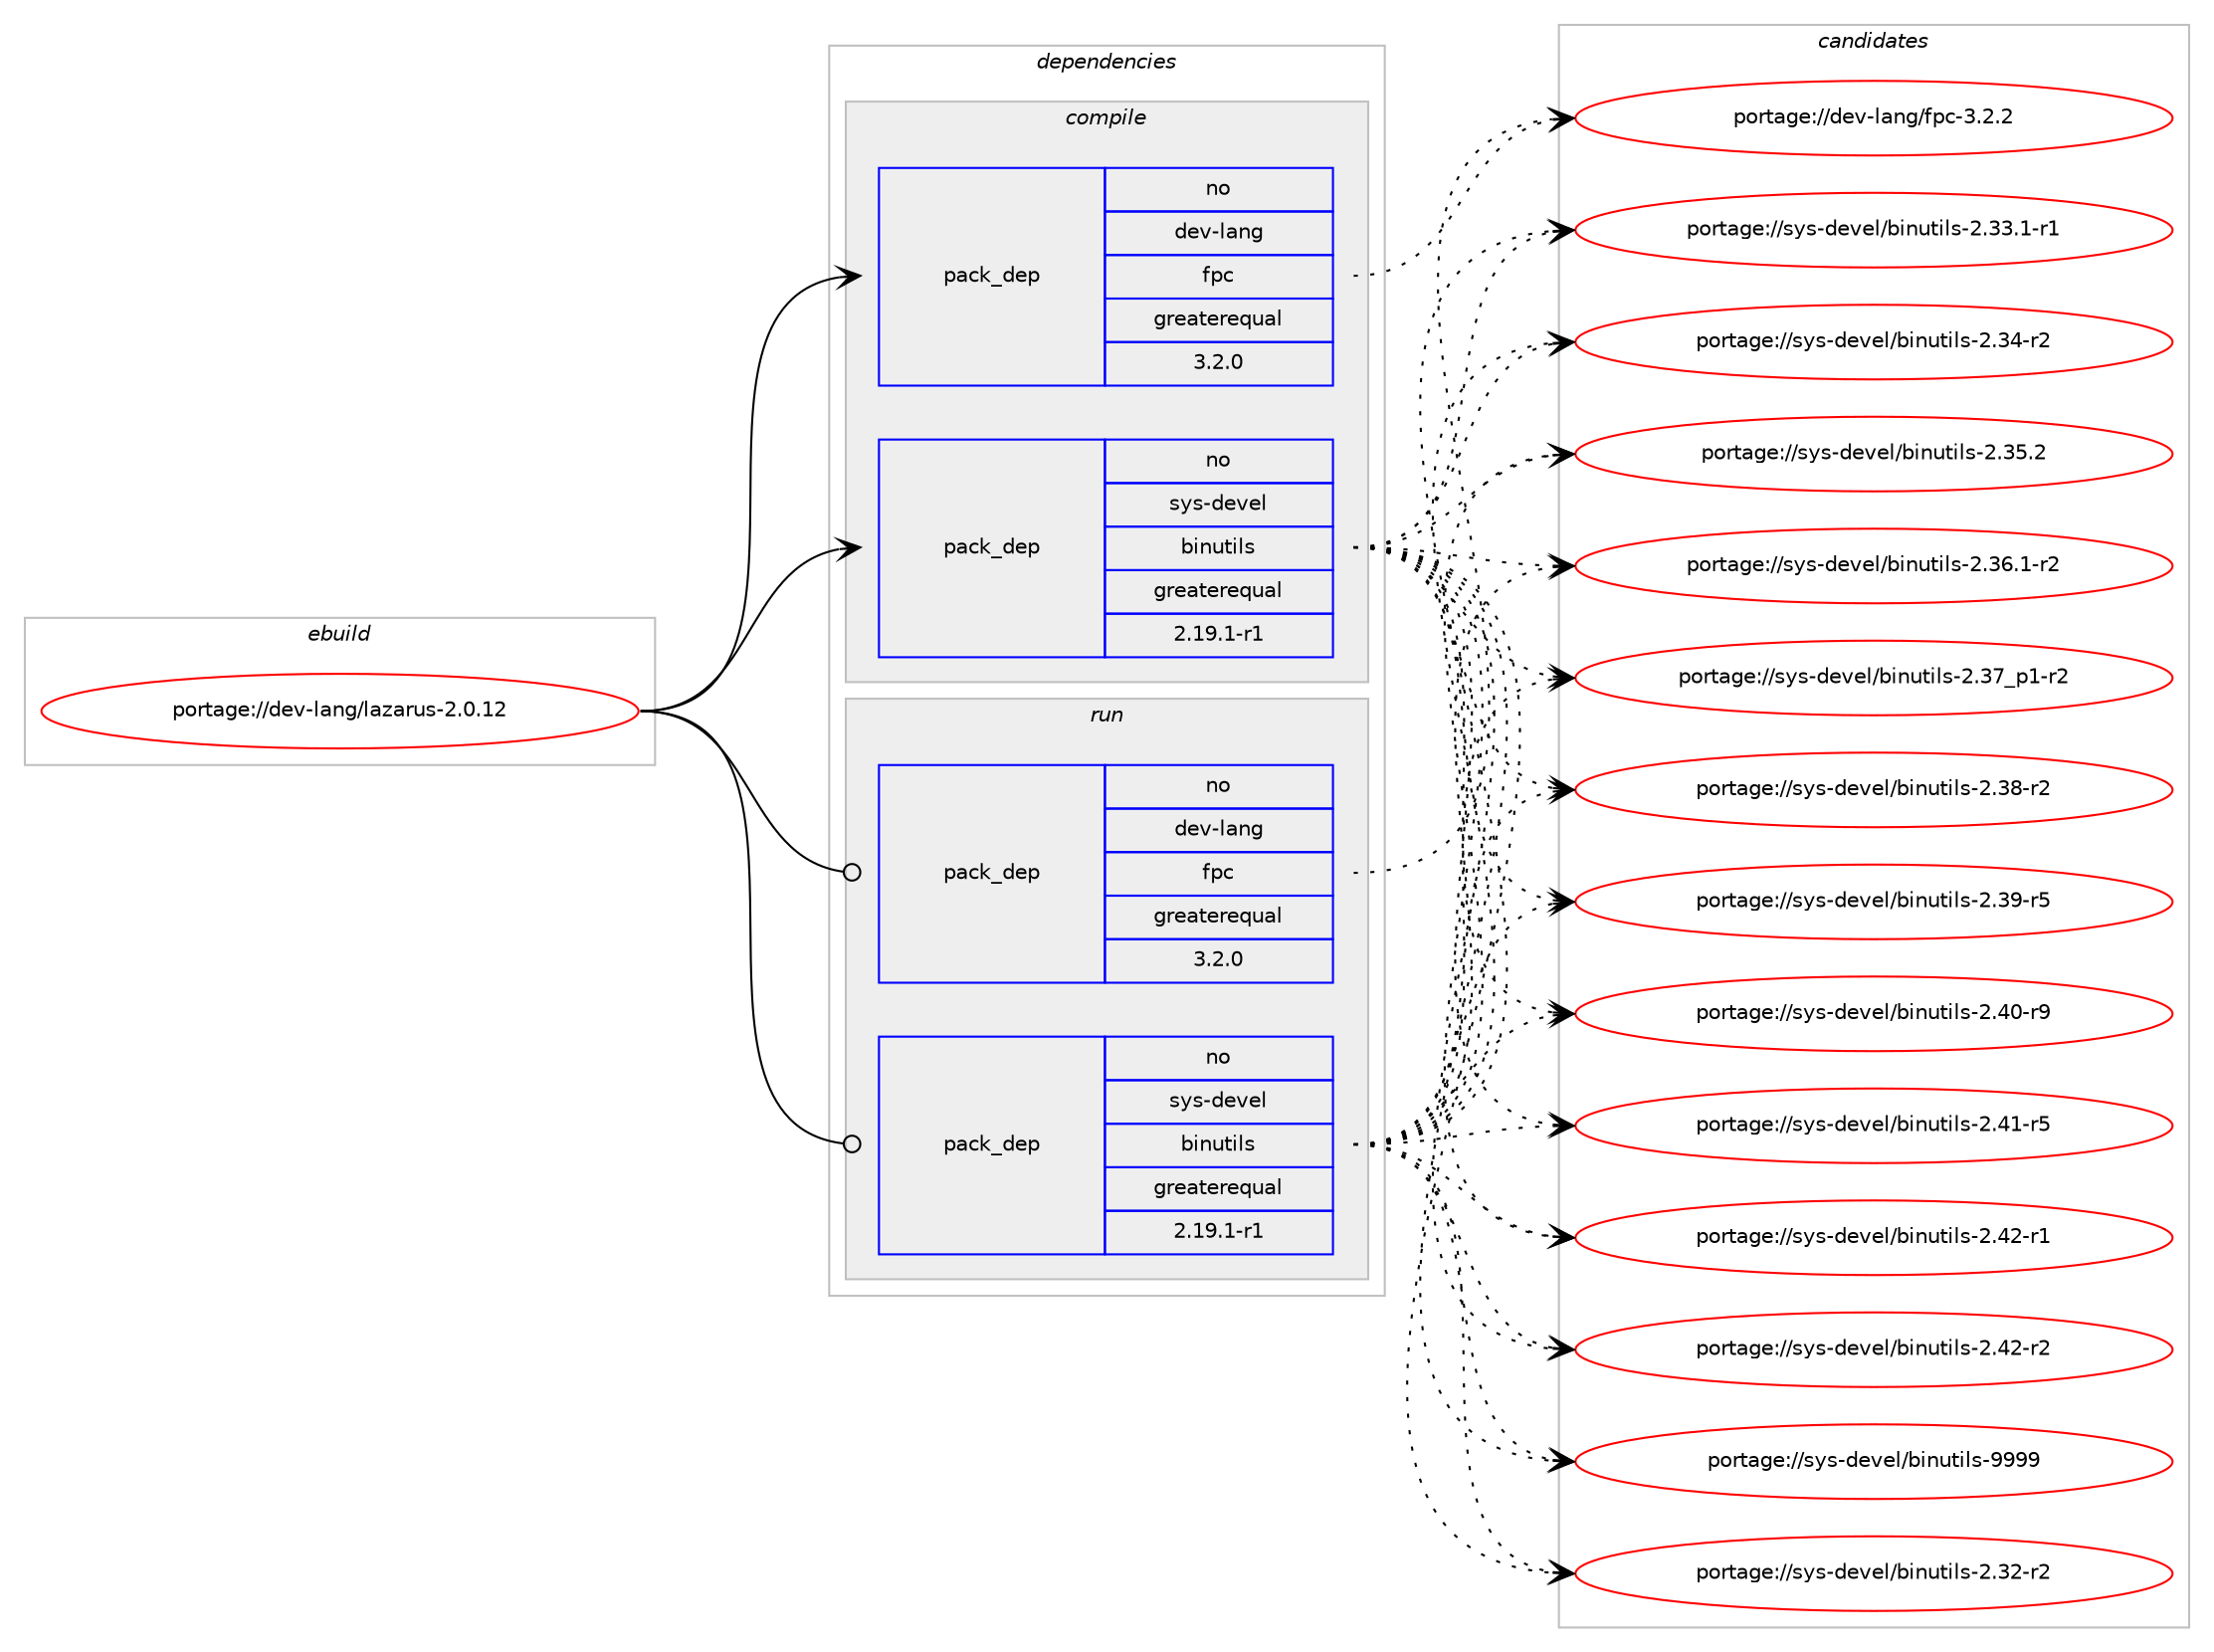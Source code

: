 digraph prolog {

# *************
# Graph options
# *************

newrank=true;
concentrate=true;
compound=true;
graph [rankdir=LR,fontname=Helvetica,fontsize=10,ranksep=1.5];#, ranksep=2.5, nodesep=0.2];
edge  [arrowhead=vee];
node  [fontname=Helvetica,fontsize=10];

# **********
# The ebuild
# **********

subgraph cluster_leftcol {
color=gray;
rank=same;
label=<<i>ebuild</i>>;
id [label="portage://dev-lang/lazarus-2.0.12", color=red, width=4, href="../dev-lang/lazarus-2.0.12.svg"];
}

# ****************
# The dependencies
# ****************

subgraph cluster_midcol {
color=gray;
label=<<i>dependencies</i>>;
subgraph cluster_compile {
fillcolor="#eeeeee";
style=filled;
label=<<i>compile</i>>;
subgraph pack26987 {
dependency50413 [label=<<TABLE BORDER="0" CELLBORDER="1" CELLSPACING="0" CELLPADDING="4" WIDTH="220"><TR><TD ROWSPAN="6" CELLPADDING="30">pack_dep</TD></TR><TR><TD WIDTH="110">no</TD></TR><TR><TD>dev-lang</TD></TR><TR><TD>fpc</TD></TR><TR><TD>greaterequal</TD></TR><TR><TD>3.2.0</TD></TR></TABLE>>, shape=none, color=blue];
}
id:e -> dependency50413:w [weight=20,style="solid",arrowhead="vee"];
# *** BEGIN UNKNOWN DEPENDENCY TYPE (TODO) ***
# id -> package_dependency(portage://dev-lang/lazarus-2.0.12,install,no,net-misc,rsync,none,[,,],[],[])
# *** END UNKNOWN DEPENDENCY TYPE (TODO) ***

subgraph pack26988 {
dependency50414 [label=<<TABLE BORDER="0" CELLBORDER="1" CELLSPACING="0" CELLPADDING="4" WIDTH="220"><TR><TD ROWSPAN="6" CELLPADDING="30">pack_dep</TD></TR><TR><TD WIDTH="110">no</TD></TR><TR><TD>sys-devel</TD></TR><TR><TD>binutils</TD></TR><TR><TD>greaterequal</TD></TR><TR><TD>2.19.1-r1</TD></TR></TABLE>>, shape=none, color=blue];
}
id:e -> dependency50414:w [weight=20,style="solid",arrowhead="vee"];
# *** BEGIN UNKNOWN DEPENDENCY TYPE (TODO) ***
# id -> package_dependency(portage://dev-lang/lazarus-2.0.12,install,no,x11-libs,gtk+,none,[,,],[slot(2)],[])
# *** END UNKNOWN DEPENDENCY TYPE (TODO) ***

}
subgraph cluster_compileandrun {
fillcolor="#eeeeee";
style=filled;
label=<<i>compile and run</i>>;
}
subgraph cluster_run {
fillcolor="#eeeeee";
style=filled;
label=<<i>run</i>>;
subgraph pack26989 {
dependency50415 [label=<<TABLE BORDER="0" CELLBORDER="1" CELLSPACING="0" CELLPADDING="4" WIDTH="220"><TR><TD ROWSPAN="6" CELLPADDING="30">pack_dep</TD></TR><TR><TD WIDTH="110">no</TD></TR><TR><TD>dev-lang</TD></TR><TR><TD>fpc</TD></TR><TR><TD>greaterequal</TD></TR><TR><TD>3.2.0</TD></TR></TABLE>>, shape=none, color=blue];
}
id:e -> dependency50415:w [weight=20,style="solid",arrowhead="odot"];
# *** BEGIN UNKNOWN DEPENDENCY TYPE (TODO) ***
# id -> package_dependency(portage://dev-lang/lazarus-2.0.12,run,no,net-misc,rsync,none,[,,],[],[])
# *** END UNKNOWN DEPENDENCY TYPE (TODO) ***

subgraph pack26990 {
dependency50416 [label=<<TABLE BORDER="0" CELLBORDER="1" CELLSPACING="0" CELLPADDING="4" WIDTH="220"><TR><TD ROWSPAN="6" CELLPADDING="30">pack_dep</TD></TR><TR><TD WIDTH="110">no</TD></TR><TR><TD>sys-devel</TD></TR><TR><TD>binutils</TD></TR><TR><TD>greaterequal</TD></TR><TR><TD>2.19.1-r1</TD></TR></TABLE>>, shape=none, color=blue];
}
id:e -> dependency50416:w [weight=20,style="solid",arrowhead="odot"];
# *** BEGIN UNKNOWN DEPENDENCY TYPE (TODO) ***
# id -> package_dependency(portage://dev-lang/lazarus-2.0.12,run,no,x11-libs,gtk+,none,[,,],[slot(2)],[])
# *** END UNKNOWN DEPENDENCY TYPE (TODO) ***

}
}

# **************
# The candidates
# **************

subgraph cluster_choices {
rank=same;
color=gray;
label=<<i>candidates</i>>;

subgraph choice26987 {
color=black;
nodesep=1;
choice10010111845108971101034710211299455146504650 [label="portage://dev-lang/fpc-3.2.2", color=red, width=4,href="../dev-lang/fpc-3.2.2.svg"];
dependency50413:e -> choice10010111845108971101034710211299455146504650:w [style=dotted,weight="100"];
}
subgraph choice26988 {
color=black;
nodesep=1;
choice11512111545100101118101108479810511011711610510811545504651504511450 [label="portage://sys-devel/binutils-2.32-r2", color=red, width=4,href="../sys-devel/binutils-2.32-r2.svg"];
choice115121115451001011181011084798105110117116105108115455046515146494511449 [label="portage://sys-devel/binutils-2.33.1-r1", color=red, width=4,href="../sys-devel/binutils-2.33.1-r1.svg"];
choice11512111545100101118101108479810511011711610510811545504651524511450 [label="portage://sys-devel/binutils-2.34-r2", color=red, width=4,href="../sys-devel/binutils-2.34-r2.svg"];
choice11512111545100101118101108479810511011711610510811545504651534650 [label="portage://sys-devel/binutils-2.35.2", color=red, width=4,href="../sys-devel/binutils-2.35.2.svg"];
choice115121115451001011181011084798105110117116105108115455046515446494511450 [label="portage://sys-devel/binutils-2.36.1-r2", color=red, width=4,href="../sys-devel/binutils-2.36.1-r2.svg"];
choice115121115451001011181011084798105110117116105108115455046515595112494511450 [label="portage://sys-devel/binutils-2.37_p1-r2", color=red, width=4,href="../sys-devel/binutils-2.37_p1-r2.svg"];
choice11512111545100101118101108479810511011711610510811545504651564511450 [label="portage://sys-devel/binutils-2.38-r2", color=red, width=4,href="../sys-devel/binutils-2.38-r2.svg"];
choice11512111545100101118101108479810511011711610510811545504651574511453 [label="portage://sys-devel/binutils-2.39-r5", color=red, width=4,href="../sys-devel/binutils-2.39-r5.svg"];
choice11512111545100101118101108479810511011711610510811545504652484511457 [label="portage://sys-devel/binutils-2.40-r9", color=red, width=4,href="../sys-devel/binutils-2.40-r9.svg"];
choice11512111545100101118101108479810511011711610510811545504652494511453 [label="portage://sys-devel/binutils-2.41-r5", color=red, width=4,href="../sys-devel/binutils-2.41-r5.svg"];
choice11512111545100101118101108479810511011711610510811545504652504511449 [label="portage://sys-devel/binutils-2.42-r1", color=red, width=4,href="../sys-devel/binutils-2.42-r1.svg"];
choice11512111545100101118101108479810511011711610510811545504652504511450 [label="portage://sys-devel/binutils-2.42-r2", color=red, width=4,href="../sys-devel/binutils-2.42-r2.svg"];
choice1151211154510010111810110847981051101171161051081154557575757 [label="portage://sys-devel/binutils-9999", color=red, width=4,href="../sys-devel/binutils-9999.svg"];
dependency50414:e -> choice11512111545100101118101108479810511011711610510811545504651504511450:w [style=dotted,weight="100"];
dependency50414:e -> choice115121115451001011181011084798105110117116105108115455046515146494511449:w [style=dotted,weight="100"];
dependency50414:e -> choice11512111545100101118101108479810511011711610510811545504651524511450:w [style=dotted,weight="100"];
dependency50414:e -> choice11512111545100101118101108479810511011711610510811545504651534650:w [style=dotted,weight="100"];
dependency50414:e -> choice115121115451001011181011084798105110117116105108115455046515446494511450:w [style=dotted,weight="100"];
dependency50414:e -> choice115121115451001011181011084798105110117116105108115455046515595112494511450:w [style=dotted,weight="100"];
dependency50414:e -> choice11512111545100101118101108479810511011711610510811545504651564511450:w [style=dotted,weight="100"];
dependency50414:e -> choice11512111545100101118101108479810511011711610510811545504651574511453:w [style=dotted,weight="100"];
dependency50414:e -> choice11512111545100101118101108479810511011711610510811545504652484511457:w [style=dotted,weight="100"];
dependency50414:e -> choice11512111545100101118101108479810511011711610510811545504652494511453:w [style=dotted,weight="100"];
dependency50414:e -> choice11512111545100101118101108479810511011711610510811545504652504511449:w [style=dotted,weight="100"];
dependency50414:e -> choice11512111545100101118101108479810511011711610510811545504652504511450:w [style=dotted,weight="100"];
dependency50414:e -> choice1151211154510010111810110847981051101171161051081154557575757:w [style=dotted,weight="100"];
}
subgraph choice26989 {
color=black;
nodesep=1;
choice10010111845108971101034710211299455146504650 [label="portage://dev-lang/fpc-3.2.2", color=red, width=4,href="../dev-lang/fpc-3.2.2.svg"];
dependency50415:e -> choice10010111845108971101034710211299455146504650:w [style=dotted,weight="100"];
}
subgraph choice26990 {
color=black;
nodesep=1;
choice11512111545100101118101108479810511011711610510811545504651504511450 [label="portage://sys-devel/binutils-2.32-r2", color=red, width=4,href="../sys-devel/binutils-2.32-r2.svg"];
choice115121115451001011181011084798105110117116105108115455046515146494511449 [label="portage://sys-devel/binutils-2.33.1-r1", color=red, width=4,href="../sys-devel/binutils-2.33.1-r1.svg"];
choice11512111545100101118101108479810511011711610510811545504651524511450 [label="portage://sys-devel/binutils-2.34-r2", color=red, width=4,href="../sys-devel/binutils-2.34-r2.svg"];
choice11512111545100101118101108479810511011711610510811545504651534650 [label="portage://sys-devel/binutils-2.35.2", color=red, width=4,href="../sys-devel/binutils-2.35.2.svg"];
choice115121115451001011181011084798105110117116105108115455046515446494511450 [label="portage://sys-devel/binutils-2.36.1-r2", color=red, width=4,href="../sys-devel/binutils-2.36.1-r2.svg"];
choice115121115451001011181011084798105110117116105108115455046515595112494511450 [label="portage://sys-devel/binutils-2.37_p1-r2", color=red, width=4,href="../sys-devel/binutils-2.37_p1-r2.svg"];
choice11512111545100101118101108479810511011711610510811545504651564511450 [label="portage://sys-devel/binutils-2.38-r2", color=red, width=4,href="../sys-devel/binutils-2.38-r2.svg"];
choice11512111545100101118101108479810511011711610510811545504651574511453 [label="portage://sys-devel/binutils-2.39-r5", color=red, width=4,href="../sys-devel/binutils-2.39-r5.svg"];
choice11512111545100101118101108479810511011711610510811545504652484511457 [label="portage://sys-devel/binutils-2.40-r9", color=red, width=4,href="../sys-devel/binutils-2.40-r9.svg"];
choice11512111545100101118101108479810511011711610510811545504652494511453 [label="portage://sys-devel/binutils-2.41-r5", color=red, width=4,href="../sys-devel/binutils-2.41-r5.svg"];
choice11512111545100101118101108479810511011711610510811545504652504511449 [label="portage://sys-devel/binutils-2.42-r1", color=red, width=4,href="../sys-devel/binutils-2.42-r1.svg"];
choice11512111545100101118101108479810511011711610510811545504652504511450 [label="portage://sys-devel/binutils-2.42-r2", color=red, width=4,href="../sys-devel/binutils-2.42-r2.svg"];
choice1151211154510010111810110847981051101171161051081154557575757 [label="portage://sys-devel/binutils-9999", color=red, width=4,href="../sys-devel/binutils-9999.svg"];
dependency50416:e -> choice11512111545100101118101108479810511011711610510811545504651504511450:w [style=dotted,weight="100"];
dependency50416:e -> choice115121115451001011181011084798105110117116105108115455046515146494511449:w [style=dotted,weight="100"];
dependency50416:e -> choice11512111545100101118101108479810511011711610510811545504651524511450:w [style=dotted,weight="100"];
dependency50416:e -> choice11512111545100101118101108479810511011711610510811545504651534650:w [style=dotted,weight="100"];
dependency50416:e -> choice115121115451001011181011084798105110117116105108115455046515446494511450:w [style=dotted,weight="100"];
dependency50416:e -> choice115121115451001011181011084798105110117116105108115455046515595112494511450:w [style=dotted,weight="100"];
dependency50416:e -> choice11512111545100101118101108479810511011711610510811545504651564511450:w [style=dotted,weight="100"];
dependency50416:e -> choice11512111545100101118101108479810511011711610510811545504651574511453:w [style=dotted,weight="100"];
dependency50416:e -> choice11512111545100101118101108479810511011711610510811545504652484511457:w [style=dotted,weight="100"];
dependency50416:e -> choice11512111545100101118101108479810511011711610510811545504652494511453:w [style=dotted,weight="100"];
dependency50416:e -> choice11512111545100101118101108479810511011711610510811545504652504511449:w [style=dotted,weight="100"];
dependency50416:e -> choice11512111545100101118101108479810511011711610510811545504652504511450:w [style=dotted,weight="100"];
dependency50416:e -> choice1151211154510010111810110847981051101171161051081154557575757:w [style=dotted,weight="100"];
}
}

}
